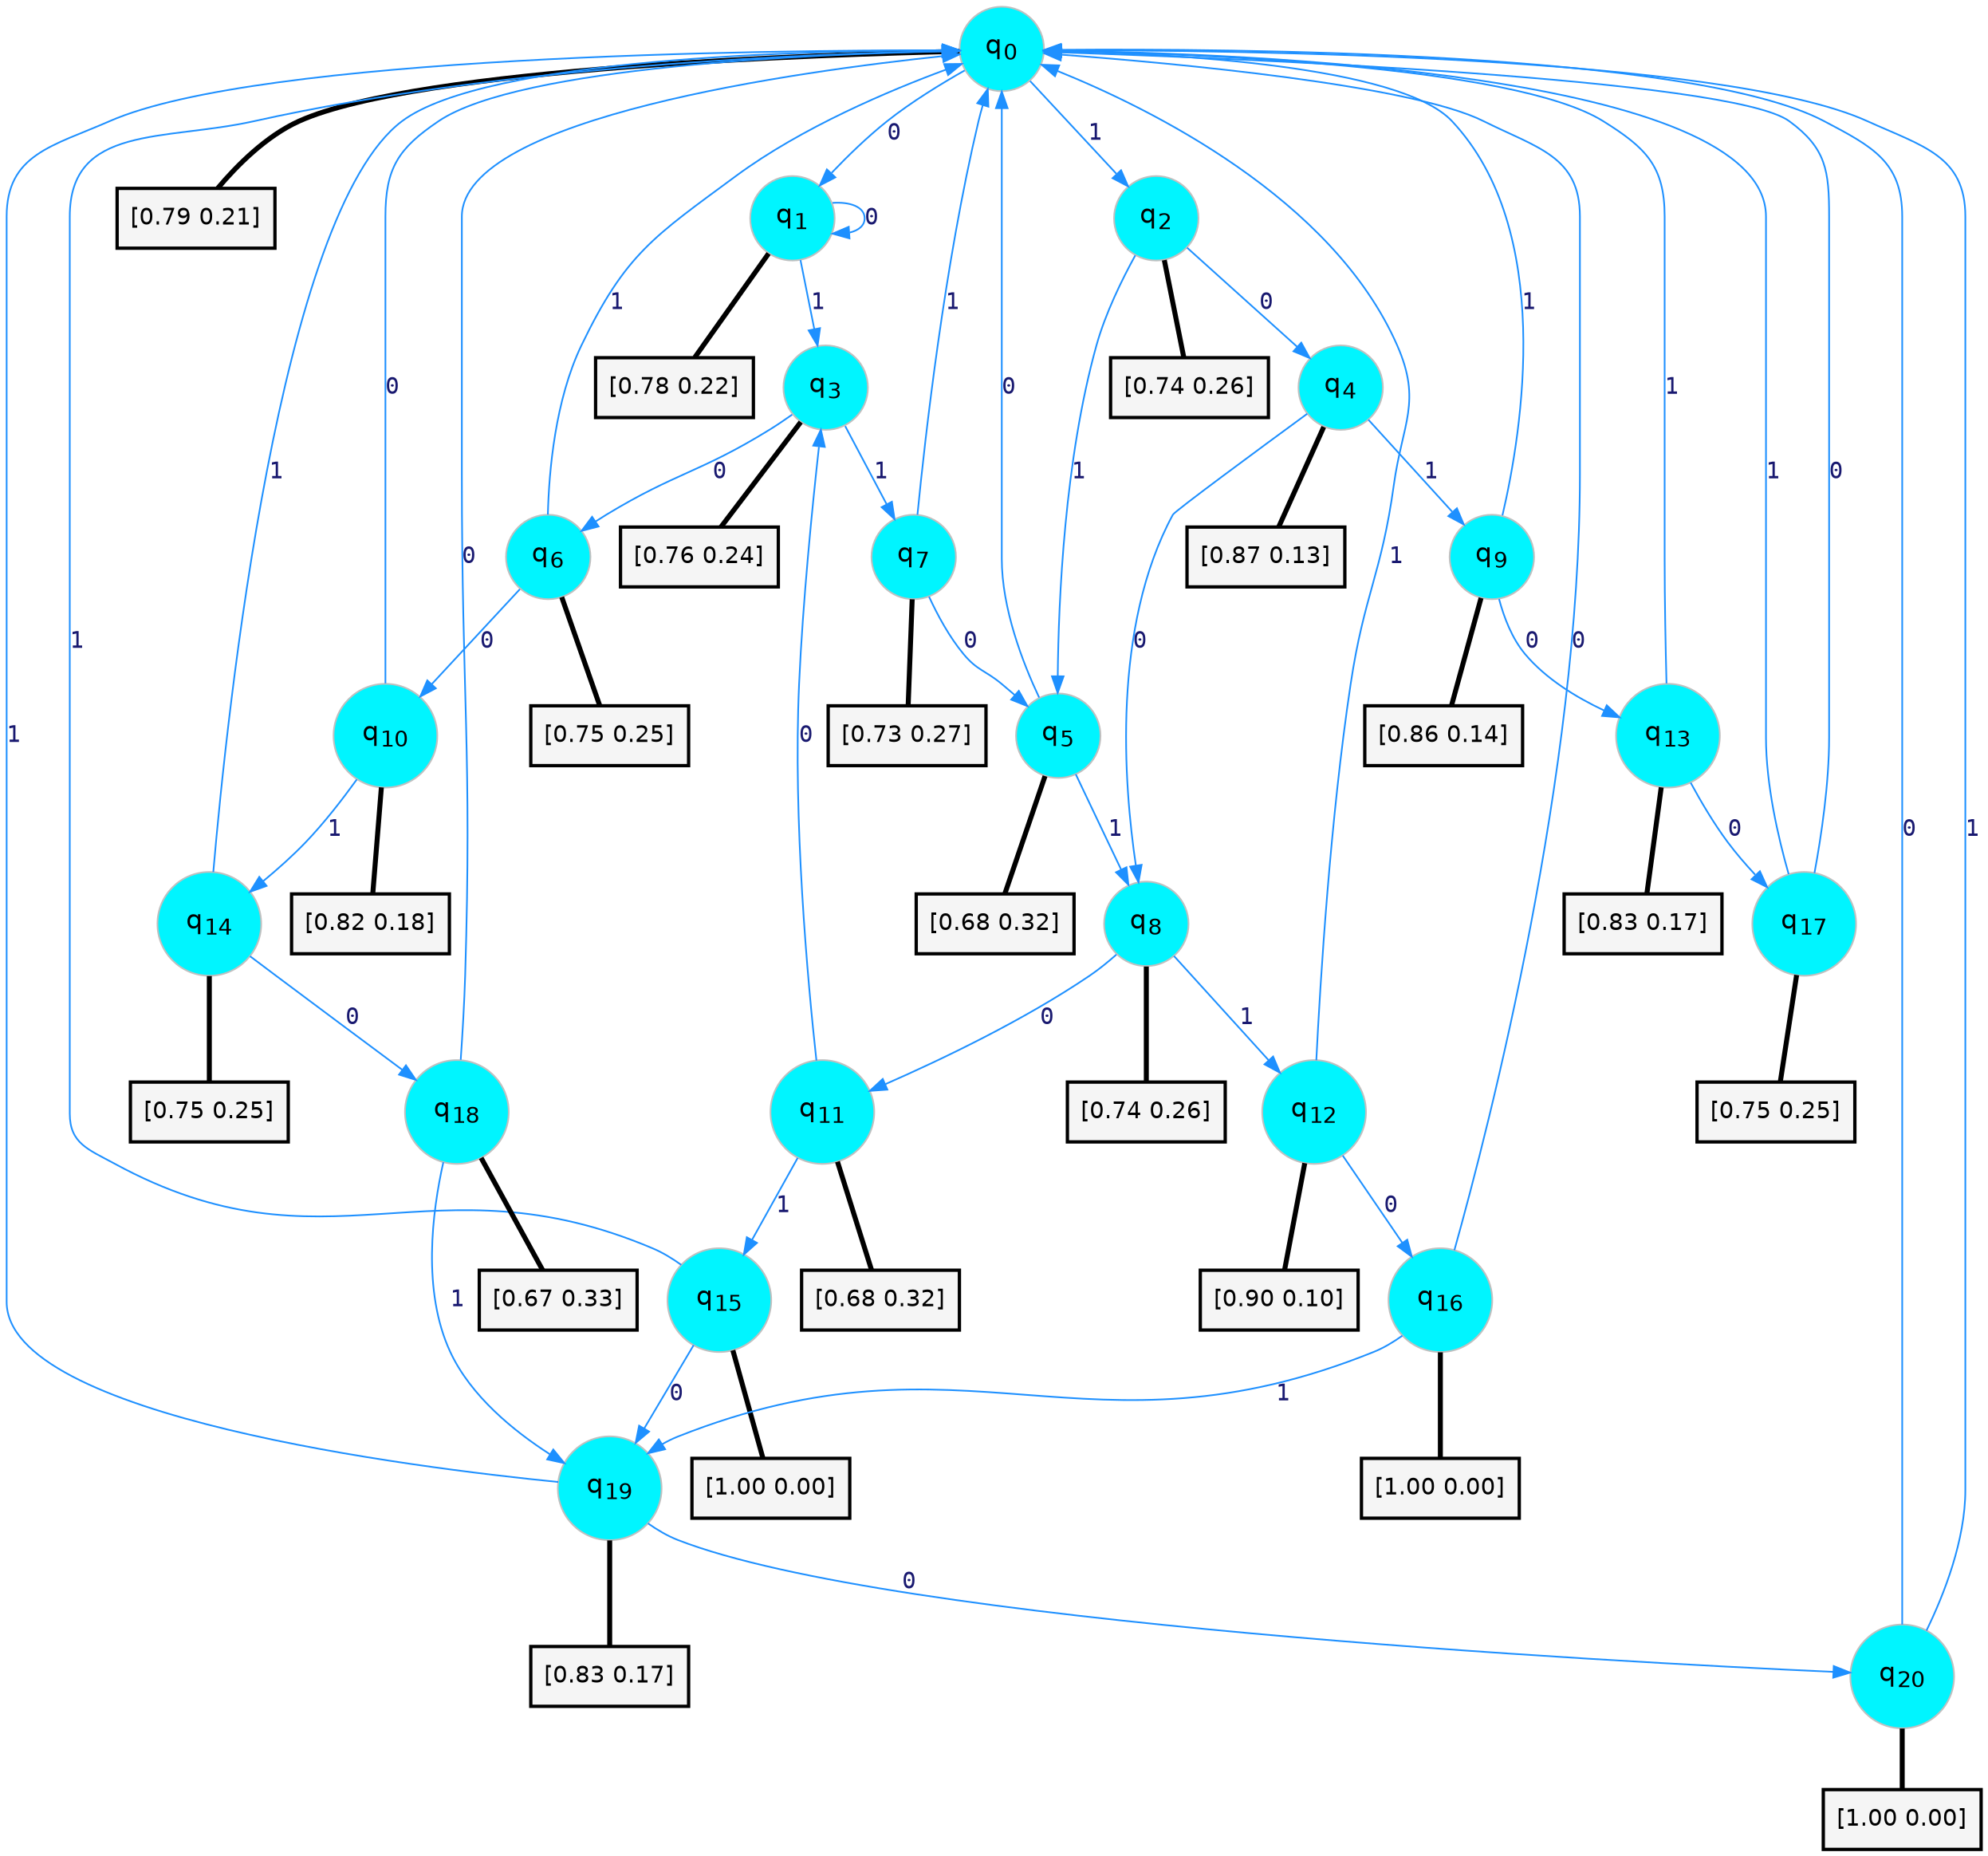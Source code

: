digraph G {
graph [
bgcolor=transparent, dpi=300, rankdir=TD, size="40,25"];
node [
color=gray, fillcolor=turquoise1, fontcolor=black, fontname=Helvetica, fontsize=16, fontweight=bold, shape=circle, style=filled];
edge [
arrowsize=1, color=dodgerblue1, fontcolor=midnightblue, fontname=courier, fontweight=bold, penwidth=1, style=solid, weight=20];
0[label=<q<SUB>0</SUB>>];
1[label=<q<SUB>1</SUB>>];
2[label=<q<SUB>2</SUB>>];
3[label=<q<SUB>3</SUB>>];
4[label=<q<SUB>4</SUB>>];
5[label=<q<SUB>5</SUB>>];
6[label=<q<SUB>6</SUB>>];
7[label=<q<SUB>7</SUB>>];
8[label=<q<SUB>8</SUB>>];
9[label=<q<SUB>9</SUB>>];
10[label=<q<SUB>10</SUB>>];
11[label=<q<SUB>11</SUB>>];
12[label=<q<SUB>12</SUB>>];
13[label=<q<SUB>13</SUB>>];
14[label=<q<SUB>14</SUB>>];
15[label=<q<SUB>15</SUB>>];
16[label=<q<SUB>16</SUB>>];
17[label=<q<SUB>17</SUB>>];
18[label=<q<SUB>18</SUB>>];
19[label=<q<SUB>19</SUB>>];
20[label=<q<SUB>20</SUB>>];
21[label="[0.79 0.21]", shape=box,fontcolor=black, fontname=Helvetica, fontsize=14, penwidth=2, fillcolor=whitesmoke,color=black];
22[label="[0.78 0.22]", shape=box,fontcolor=black, fontname=Helvetica, fontsize=14, penwidth=2, fillcolor=whitesmoke,color=black];
23[label="[0.74 0.26]", shape=box,fontcolor=black, fontname=Helvetica, fontsize=14, penwidth=2, fillcolor=whitesmoke,color=black];
24[label="[0.76 0.24]", shape=box,fontcolor=black, fontname=Helvetica, fontsize=14, penwidth=2, fillcolor=whitesmoke,color=black];
25[label="[0.87 0.13]", shape=box,fontcolor=black, fontname=Helvetica, fontsize=14, penwidth=2, fillcolor=whitesmoke,color=black];
26[label="[0.68 0.32]", shape=box,fontcolor=black, fontname=Helvetica, fontsize=14, penwidth=2, fillcolor=whitesmoke,color=black];
27[label="[0.75 0.25]", shape=box,fontcolor=black, fontname=Helvetica, fontsize=14, penwidth=2, fillcolor=whitesmoke,color=black];
28[label="[0.73 0.27]", shape=box,fontcolor=black, fontname=Helvetica, fontsize=14, penwidth=2, fillcolor=whitesmoke,color=black];
29[label="[0.74 0.26]", shape=box,fontcolor=black, fontname=Helvetica, fontsize=14, penwidth=2, fillcolor=whitesmoke,color=black];
30[label="[0.86 0.14]", shape=box,fontcolor=black, fontname=Helvetica, fontsize=14, penwidth=2, fillcolor=whitesmoke,color=black];
31[label="[0.82 0.18]", shape=box,fontcolor=black, fontname=Helvetica, fontsize=14, penwidth=2, fillcolor=whitesmoke,color=black];
32[label="[0.68 0.32]", shape=box,fontcolor=black, fontname=Helvetica, fontsize=14, penwidth=2, fillcolor=whitesmoke,color=black];
33[label="[0.90 0.10]", shape=box,fontcolor=black, fontname=Helvetica, fontsize=14, penwidth=2, fillcolor=whitesmoke,color=black];
34[label="[0.83 0.17]", shape=box,fontcolor=black, fontname=Helvetica, fontsize=14, penwidth=2, fillcolor=whitesmoke,color=black];
35[label="[0.75 0.25]", shape=box,fontcolor=black, fontname=Helvetica, fontsize=14, penwidth=2, fillcolor=whitesmoke,color=black];
36[label="[1.00 0.00]", shape=box,fontcolor=black, fontname=Helvetica, fontsize=14, penwidth=2, fillcolor=whitesmoke,color=black];
37[label="[1.00 0.00]", shape=box,fontcolor=black, fontname=Helvetica, fontsize=14, penwidth=2, fillcolor=whitesmoke,color=black];
38[label="[0.75 0.25]", shape=box,fontcolor=black, fontname=Helvetica, fontsize=14, penwidth=2, fillcolor=whitesmoke,color=black];
39[label="[0.67 0.33]", shape=box,fontcolor=black, fontname=Helvetica, fontsize=14, penwidth=2, fillcolor=whitesmoke,color=black];
40[label="[0.83 0.17]", shape=box,fontcolor=black, fontname=Helvetica, fontsize=14, penwidth=2, fillcolor=whitesmoke,color=black];
41[label="[1.00 0.00]", shape=box,fontcolor=black, fontname=Helvetica, fontsize=14, penwidth=2, fillcolor=whitesmoke,color=black];
0->1 [label=0];
0->2 [label=1];
0->21 [arrowhead=none, penwidth=3,color=black];
1->1 [label=0];
1->3 [label=1];
1->22 [arrowhead=none, penwidth=3,color=black];
2->4 [label=0];
2->5 [label=1];
2->23 [arrowhead=none, penwidth=3,color=black];
3->6 [label=0];
3->7 [label=1];
3->24 [arrowhead=none, penwidth=3,color=black];
4->8 [label=0];
4->9 [label=1];
4->25 [arrowhead=none, penwidth=3,color=black];
5->0 [label=0];
5->8 [label=1];
5->26 [arrowhead=none, penwidth=3,color=black];
6->10 [label=0];
6->0 [label=1];
6->27 [arrowhead=none, penwidth=3,color=black];
7->5 [label=0];
7->0 [label=1];
7->28 [arrowhead=none, penwidth=3,color=black];
8->11 [label=0];
8->12 [label=1];
8->29 [arrowhead=none, penwidth=3,color=black];
9->13 [label=0];
9->0 [label=1];
9->30 [arrowhead=none, penwidth=3,color=black];
10->0 [label=0];
10->14 [label=1];
10->31 [arrowhead=none, penwidth=3,color=black];
11->3 [label=0];
11->15 [label=1];
11->32 [arrowhead=none, penwidth=3,color=black];
12->16 [label=0];
12->0 [label=1];
12->33 [arrowhead=none, penwidth=3,color=black];
13->17 [label=0];
13->0 [label=1];
13->34 [arrowhead=none, penwidth=3,color=black];
14->18 [label=0];
14->0 [label=1];
14->35 [arrowhead=none, penwidth=3,color=black];
15->19 [label=0];
15->0 [label=1];
15->36 [arrowhead=none, penwidth=3,color=black];
16->0 [label=0];
16->19 [label=1];
16->37 [arrowhead=none, penwidth=3,color=black];
17->0 [label=0];
17->0 [label=1];
17->38 [arrowhead=none, penwidth=3,color=black];
18->0 [label=0];
18->19 [label=1];
18->39 [arrowhead=none, penwidth=3,color=black];
19->20 [label=0];
19->0 [label=1];
19->40 [arrowhead=none, penwidth=3,color=black];
20->0 [label=0];
20->0 [label=1];
20->41 [arrowhead=none, penwidth=3,color=black];
}
